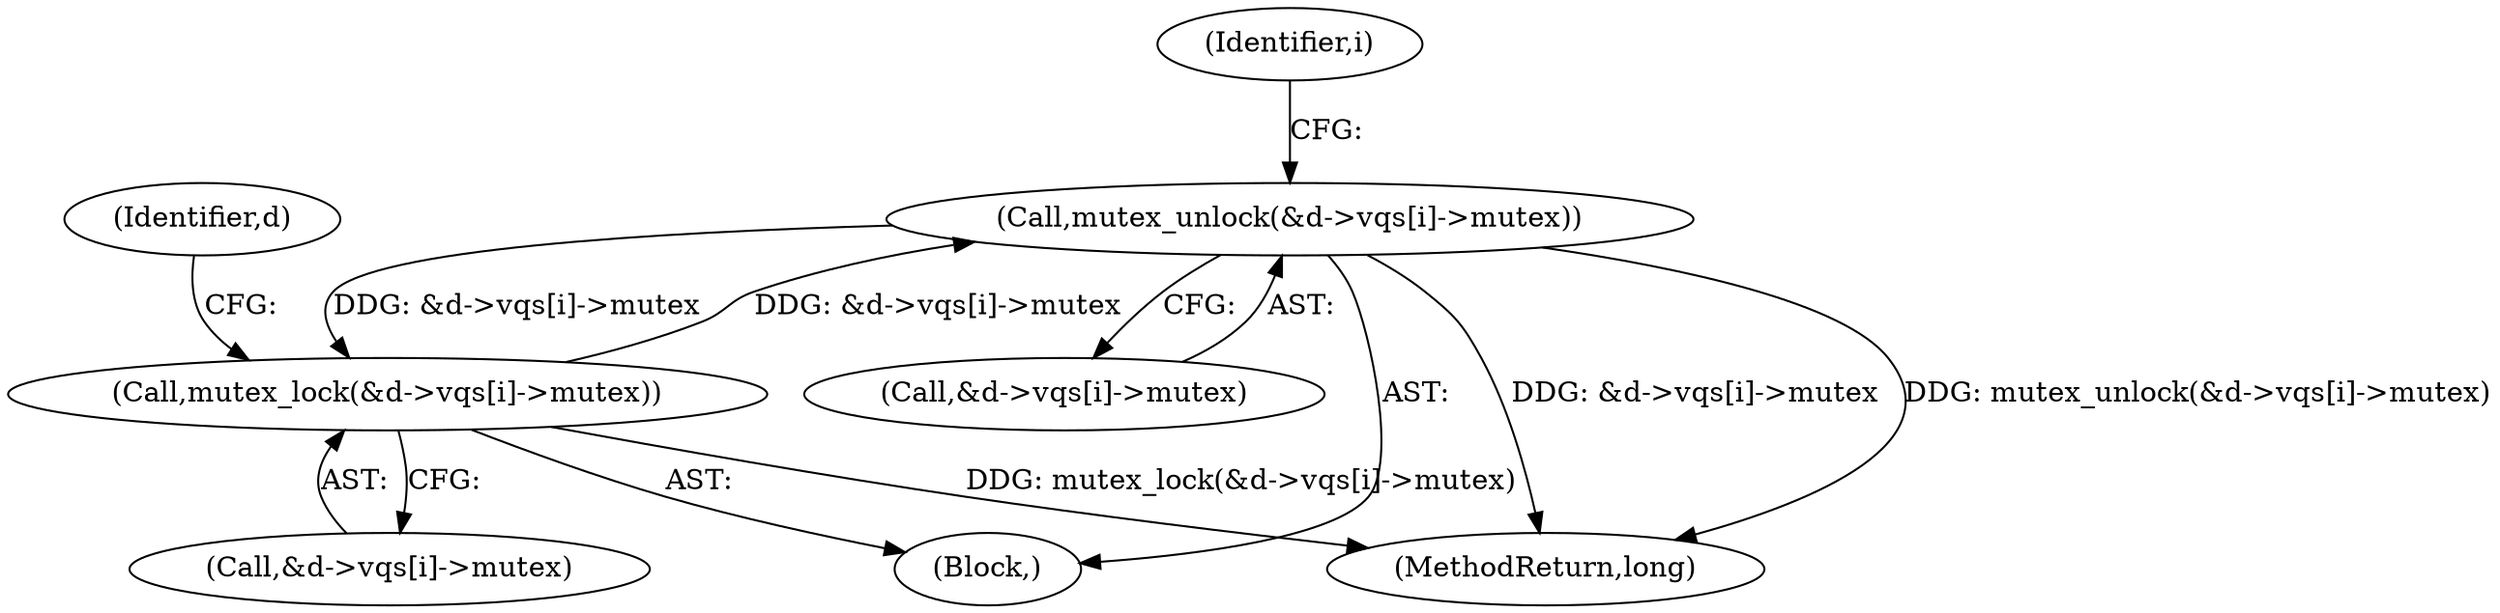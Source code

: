 digraph "0_linux_7932c0bd7740f4cd2aa168d3ce0199e7af7d72d5@API" {
"1000333" [label="(Call,mutex_unlock(&d->vqs[i]->mutex))"];
"1000313" [label="(Call,mutex_lock(&d->vqs[i]->mutex))"];
"1000333" [label="(Call,mutex_unlock(&d->vqs[i]->mutex))"];
"1000313" [label="(Call,mutex_lock(&d->vqs[i]->mutex))"];
"1000334" [label="(Call,&d->vqs[i]->mutex)"];
"1000333" [label="(Call,mutex_unlock(&d->vqs[i]->mutex))"];
"1000360" [label="(MethodReturn,long)"];
"1000311" [label="(Identifier,i)"];
"1000326" [label="(Identifier,d)"];
"1000314" [label="(Call,&d->vqs[i]->mutex)"];
"1000312" [label="(Block,)"];
"1000333" -> "1000312"  [label="AST: "];
"1000333" -> "1000334"  [label="CFG: "];
"1000334" -> "1000333"  [label="AST: "];
"1000311" -> "1000333"  [label="CFG: "];
"1000333" -> "1000360"  [label="DDG: &d->vqs[i]->mutex"];
"1000333" -> "1000360"  [label="DDG: mutex_unlock(&d->vqs[i]->mutex)"];
"1000333" -> "1000313"  [label="DDG: &d->vqs[i]->mutex"];
"1000313" -> "1000333"  [label="DDG: &d->vqs[i]->mutex"];
"1000313" -> "1000312"  [label="AST: "];
"1000313" -> "1000314"  [label="CFG: "];
"1000314" -> "1000313"  [label="AST: "];
"1000326" -> "1000313"  [label="CFG: "];
"1000313" -> "1000360"  [label="DDG: mutex_lock(&d->vqs[i]->mutex)"];
}
